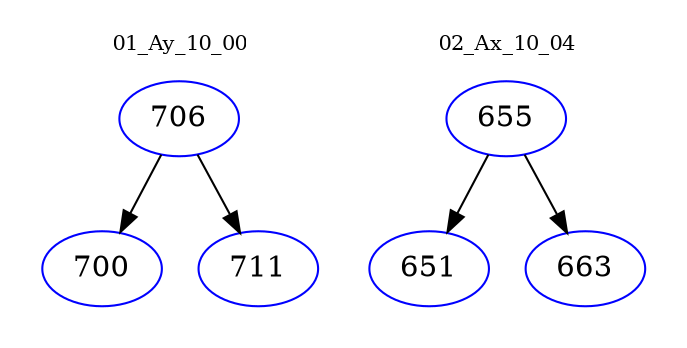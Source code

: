 digraph{
subgraph cluster_0 {
color = white
label = "01_Ay_10_00";
fontsize=10;
T0_706 [label="706", color="blue"]
T0_706 -> T0_700 [color="black"]
T0_700 [label="700", color="blue"]
T0_706 -> T0_711 [color="black"]
T0_711 [label="711", color="blue"]
}
subgraph cluster_1 {
color = white
label = "02_Ax_10_04";
fontsize=10;
T1_655 [label="655", color="blue"]
T1_655 -> T1_651 [color="black"]
T1_651 [label="651", color="blue"]
T1_655 -> T1_663 [color="black"]
T1_663 [label="663", color="blue"]
}
}
